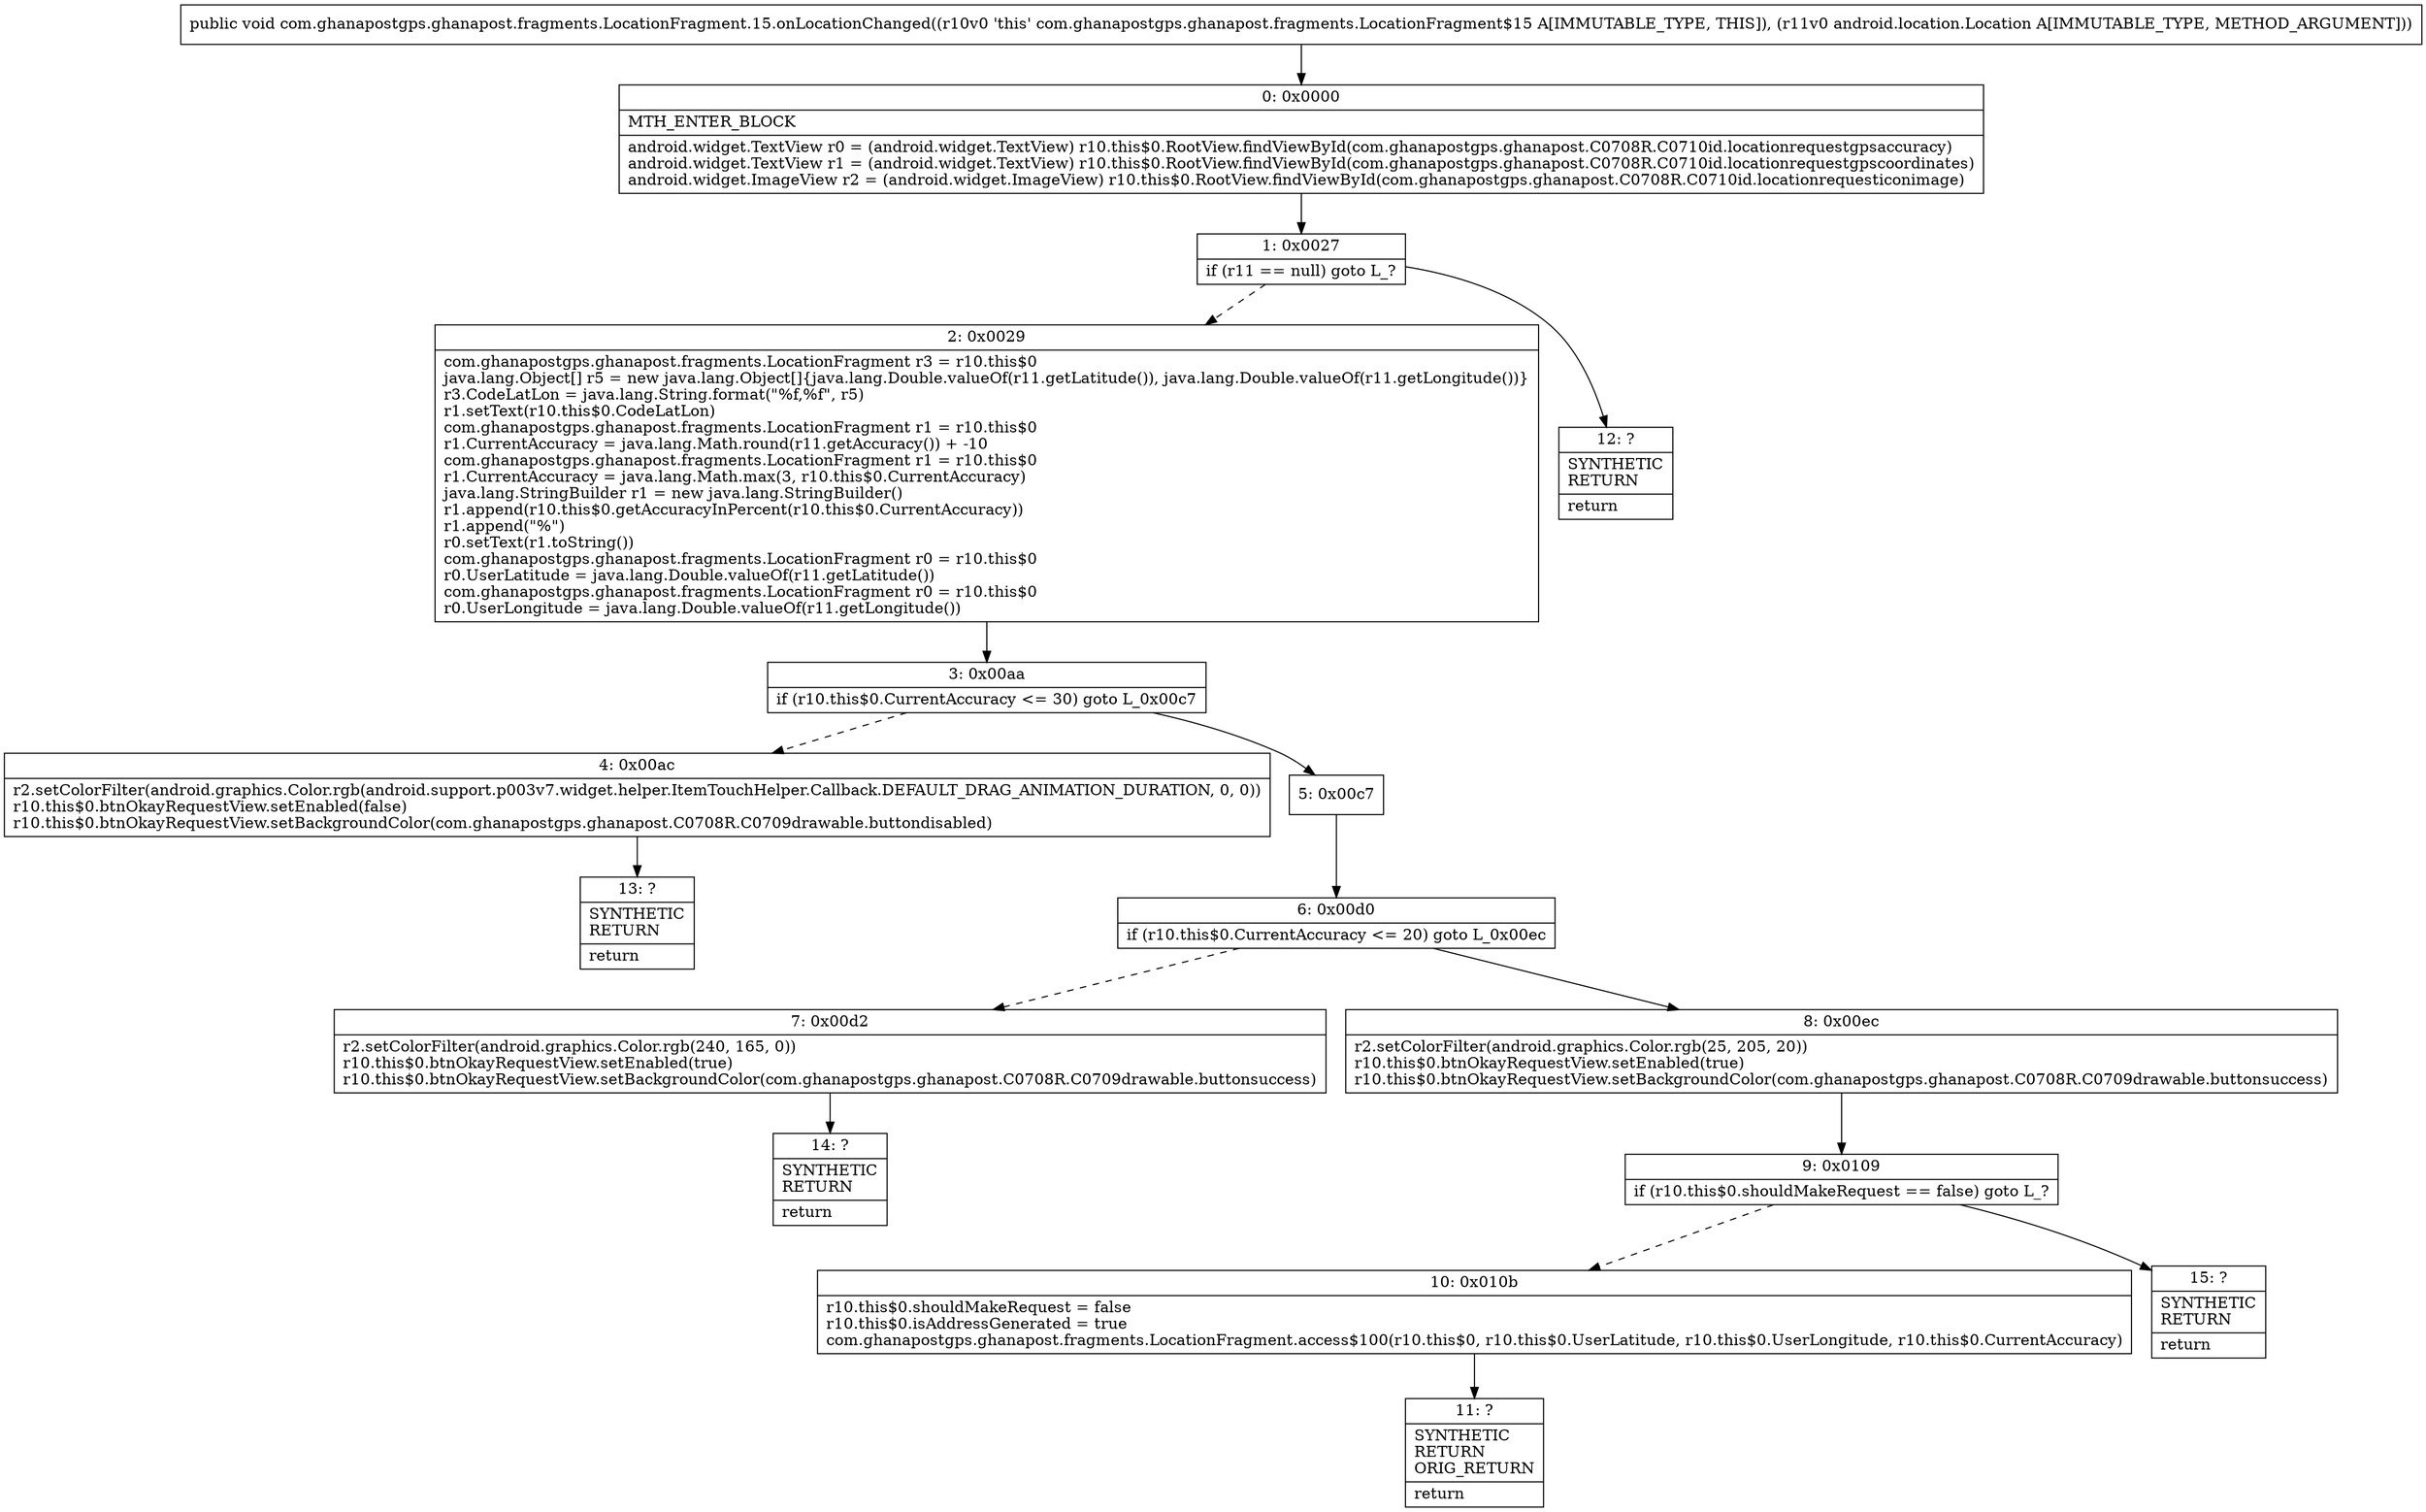 digraph "CFG forcom.ghanapostgps.ghanapost.fragments.LocationFragment.15.onLocationChanged(Landroid\/location\/Location;)V" {
Node_0 [shape=record,label="{0\:\ 0x0000|MTH_ENTER_BLOCK\l|android.widget.TextView r0 = (android.widget.TextView) r10.this$0.RootView.findViewById(com.ghanapostgps.ghanapost.C0708R.C0710id.locationrequestgpsaccuracy)\landroid.widget.TextView r1 = (android.widget.TextView) r10.this$0.RootView.findViewById(com.ghanapostgps.ghanapost.C0708R.C0710id.locationrequestgpscoordinates)\landroid.widget.ImageView r2 = (android.widget.ImageView) r10.this$0.RootView.findViewById(com.ghanapostgps.ghanapost.C0708R.C0710id.locationrequesticonimage)\l}"];
Node_1 [shape=record,label="{1\:\ 0x0027|if (r11 == null) goto L_?\l}"];
Node_2 [shape=record,label="{2\:\ 0x0029|com.ghanapostgps.ghanapost.fragments.LocationFragment r3 = r10.this$0\ljava.lang.Object[] r5 = new java.lang.Object[]\{java.lang.Double.valueOf(r11.getLatitude()), java.lang.Double.valueOf(r11.getLongitude())\}\lr3.CodeLatLon = java.lang.String.format(\"%f,%f\", r5)\lr1.setText(r10.this$0.CodeLatLon)\lcom.ghanapostgps.ghanapost.fragments.LocationFragment r1 = r10.this$0\lr1.CurrentAccuracy = java.lang.Math.round(r11.getAccuracy()) + \-10\lcom.ghanapostgps.ghanapost.fragments.LocationFragment r1 = r10.this$0\lr1.CurrentAccuracy = java.lang.Math.max(3, r10.this$0.CurrentAccuracy)\ljava.lang.StringBuilder r1 = new java.lang.StringBuilder()\lr1.append(r10.this$0.getAccuracyInPercent(r10.this$0.CurrentAccuracy))\lr1.append(\"%\")\lr0.setText(r1.toString())\lcom.ghanapostgps.ghanapost.fragments.LocationFragment r0 = r10.this$0\lr0.UserLatitude = java.lang.Double.valueOf(r11.getLatitude())\lcom.ghanapostgps.ghanapost.fragments.LocationFragment r0 = r10.this$0\lr0.UserLongitude = java.lang.Double.valueOf(r11.getLongitude())\l}"];
Node_3 [shape=record,label="{3\:\ 0x00aa|if (r10.this$0.CurrentAccuracy \<= 30) goto L_0x00c7\l}"];
Node_4 [shape=record,label="{4\:\ 0x00ac|r2.setColorFilter(android.graphics.Color.rgb(android.support.p003v7.widget.helper.ItemTouchHelper.Callback.DEFAULT_DRAG_ANIMATION_DURATION, 0, 0))\lr10.this$0.btnOkayRequestView.setEnabled(false)\lr10.this$0.btnOkayRequestView.setBackgroundColor(com.ghanapostgps.ghanapost.C0708R.C0709drawable.buttondisabled)\l}"];
Node_5 [shape=record,label="{5\:\ 0x00c7}"];
Node_6 [shape=record,label="{6\:\ 0x00d0|if (r10.this$0.CurrentAccuracy \<= 20) goto L_0x00ec\l}"];
Node_7 [shape=record,label="{7\:\ 0x00d2|r2.setColorFilter(android.graphics.Color.rgb(240, 165, 0))\lr10.this$0.btnOkayRequestView.setEnabled(true)\lr10.this$0.btnOkayRequestView.setBackgroundColor(com.ghanapostgps.ghanapost.C0708R.C0709drawable.buttonsuccess)\l}"];
Node_8 [shape=record,label="{8\:\ 0x00ec|r2.setColorFilter(android.graphics.Color.rgb(25, 205, 20))\lr10.this$0.btnOkayRequestView.setEnabled(true)\lr10.this$0.btnOkayRequestView.setBackgroundColor(com.ghanapostgps.ghanapost.C0708R.C0709drawable.buttonsuccess)\l}"];
Node_9 [shape=record,label="{9\:\ 0x0109|if (r10.this$0.shouldMakeRequest == false) goto L_?\l}"];
Node_10 [shape=record,label="{10\:\ 0x010b|r10.this$0.shouldMakeRequest = false\lr10.this$0.isAddressGenerated = true\lcom.ghanapostgps.ghanapost.fragments.LocationFragment.access$100(r10.this$0, r10.this$0.UserLatitude, r10.this$0.UserLongitude, r10.this$0.CurrentAccuracy)\l}"];
Node_11 [shape=record,label="{11\:\ ?|SYNTHETIC\lRETURN\lORIG_RETURN\l|return\l}"];
Node_12 [shape=record,label="{12\:\ ?|SYNTHETIC\lRETURN\l|return\l}"];
Node_13 [shape=record,label="{13\:\ ?|SYNTHETIC\lRETURN\l|return\l}"];
Node_14 [shape=record,label="{14\:\ ?|SYNTHETIC\lRETURN\l|return\l}"];
Node_15 [shape=record,label="{15\:\ ?|SYNTHETIC\lRETURN\l|return\l}"];
MethodNode[shape=record,label="{public void com.ghanapostgps.ghanapost.fragments.LocationFragment.15.onLocationChanged((r10v0 'this' com.ghanapostgps.ghanapost.fragments.LocationFragment$15 A[IMMUTABLE_TYPE, THIS]), (r11v0 android.location.Location A[IMMUTABLE_TYPE, METHOD_ARGUMENT])) }"];
MethodNode -> Node_0;
Node_0 -> Node_1;
Node_1 -> Node_2[style=dashed];
Node_1 -> Node_12;
Node_2 -> Node_3;
Node_3 -> Node_4[style=dashed];
Node_3 -> Node_5;
Node_4 -> Node_13;
Node_5 -> Node_6;
Node_6 -> Node_7[style=dashed];
Node_6 -> Node_8;
Node_7 -> Node_14;
Node_8 -> Node_9;
Node_9 -> Node_10[style=dashed];
Node_9 -> Node_15;
Node_10 -> Node_11;
}

